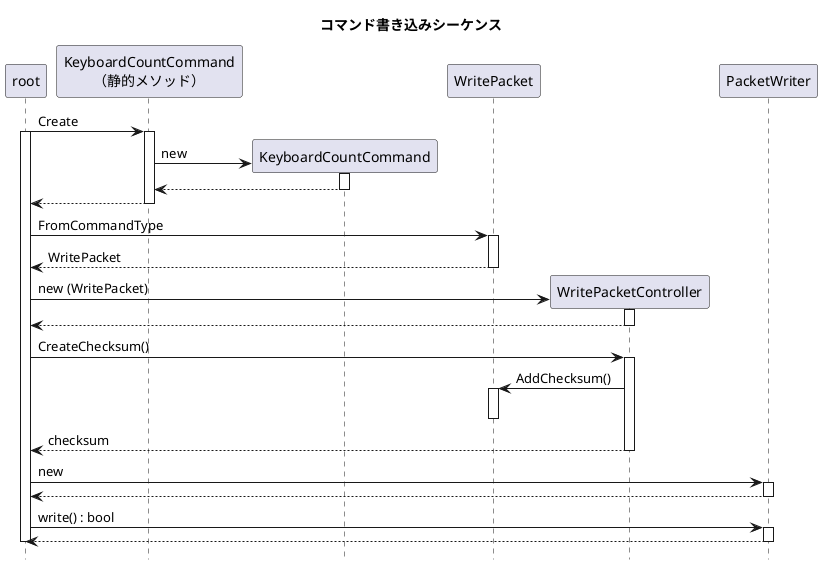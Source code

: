 @startuml コマンド書き込みシーケンス

hide footbox

title コマンド書き込みシーケンス

participant root
participant "KeyboardCountCommand\n（静的メソッド）" as KeyboardCountCommand_s

root -> KeyboardCountCommand_s: Create
activate root
    activate KeyboardCountCommand_s
        create KeyboardCountCommand
        KeyboardCountCommand_s -> KeyboardCountCommand : new
        activate KeyboardCountCommand
        KeyboardCountCommand_s <-- KeyboardCountCommand
        deactivate KeyboardCountCommand

    root <-- KeyboardCountCommand_s

    deactivate KeyboardCountCommand_s

    root -> WritePacket : FromCommandType
    activate WritePacket
        root <-- WritePacket : WritePacket    
    deactivate WritePacket

    create WritePacketController
    root -> WritePacketController : new (WritePacket)
    activate WritePacketController
        root <-- WritePacketController
    deactivate WritePacketController

    root -> WritePacketController : CreateChecksum()
    activate WritePacketController
        WritePacketController -> WritePacket : AddChecksum()
        activate WritePacket
        deactivate WritePacket
        root <-- WritePacketController : checksum
    deactivate WritePacketController

    root -> PacketWriter : new
    activate PacketWriter
        root <-- PacketWriter
    deactivate PacketWriter

    root -> PacketWriter : write() : bool
    activate PacketWriter
         root <-- PacketWriter
    deactivate PacketWriter

deactivate root
@enduml


@startuml

hide footbox

title レスポンス読み込みシーケンス

activate root
create PacketReader
root -> PacketReader : new (SerialDevice)
activate PacketReader
    root <-- PacketReader
deactivate PacketReader

root -> PacketReader : Read()
activate PacketReader
    create ReadPacket
    PacketReader -> ReadPacket : new 
    activate ReadPacket
        PacketReader <-- ReadPacket
    deactivate ReadPacket

    root <-- PacketReader : ReadPacket
deactivate PacketReader


create ReadPacketController
root -> ReadPacketController : new (ReadPacket)
activate ReadPacketController
    root <-- ReadPacketController
deactivate ReadPacketController

note right of root
    電文の有効性のチェック（チェックサムのベリファイ）
endnote

root -> ReadPacketController : IsValidateMessage() : bool
activate ReadPacketController
    root <-- ReadPacketController : result
deactivate ReadPacketController


alt result==false
    note over of root
        エラーメッセージを表示する。
    endnote
end
    
deactivate root

@enduml


